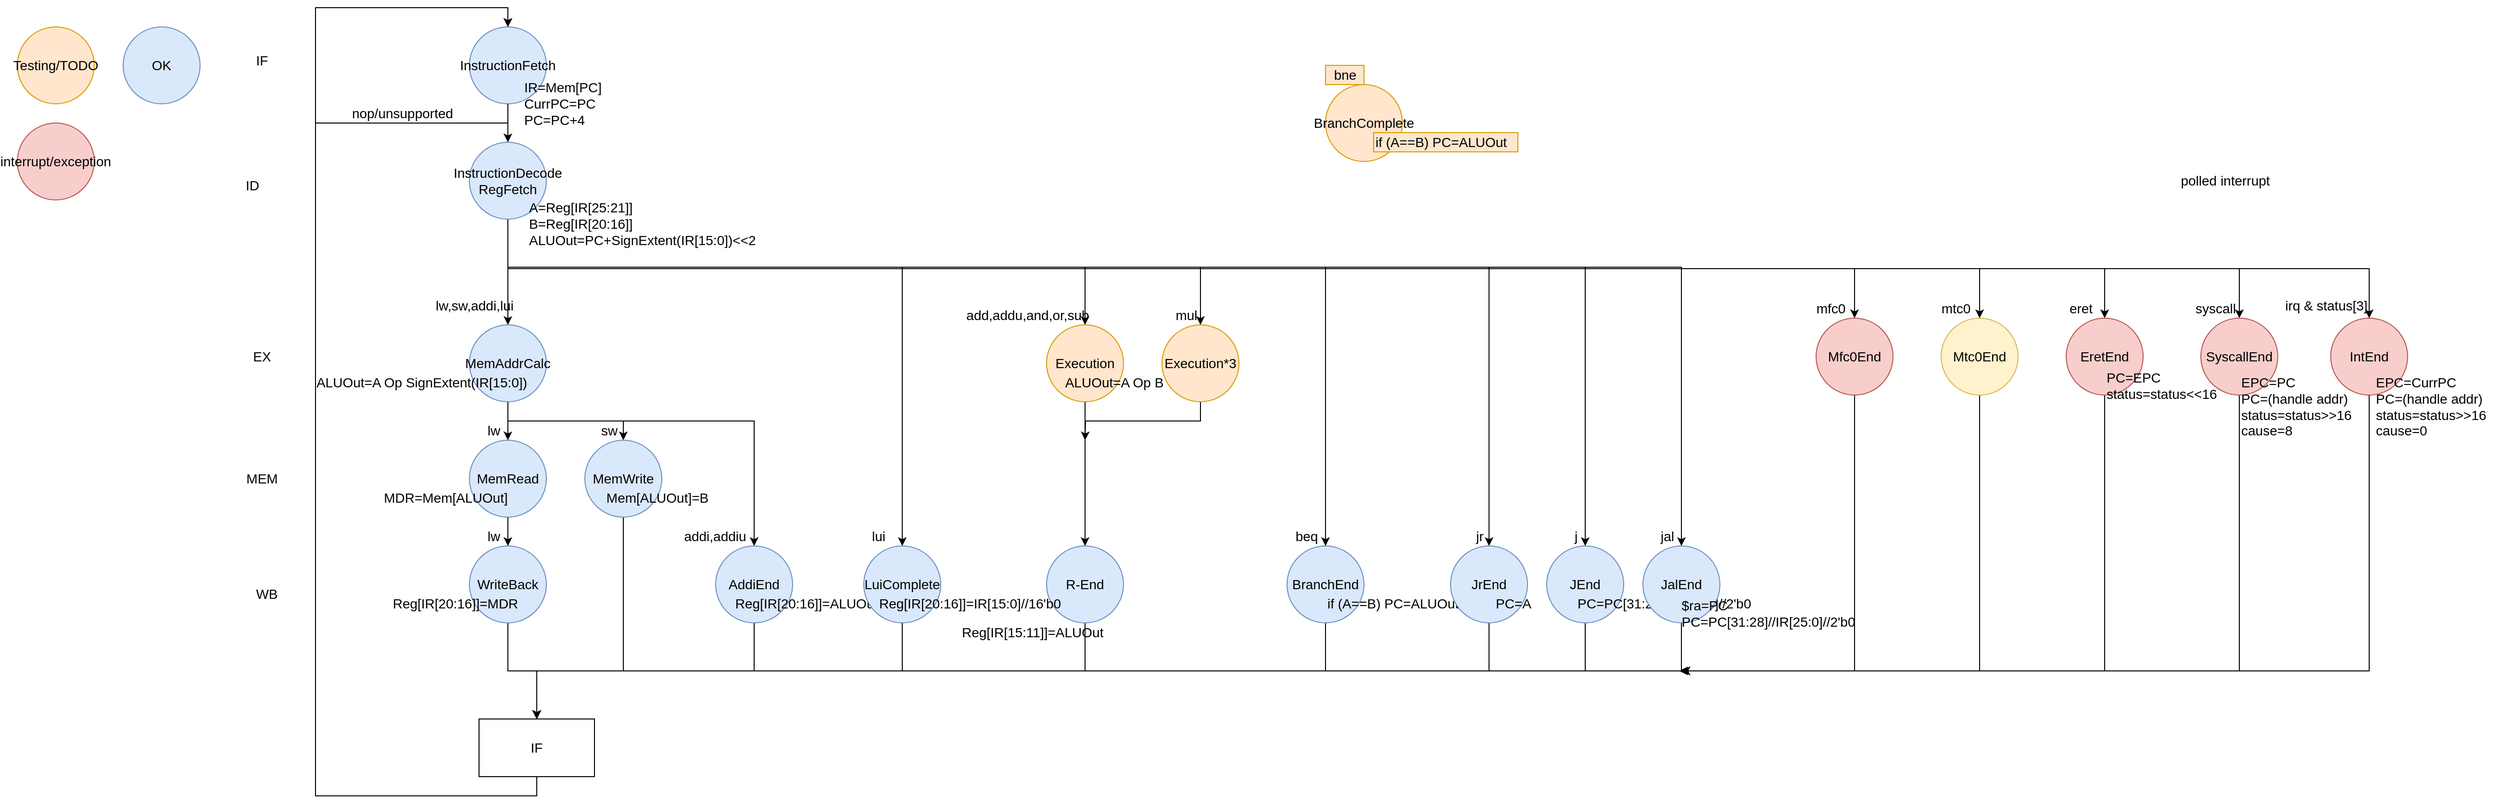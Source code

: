 <mxfile version="13.3.1" type="device"><diagram id="aFzu_sfiIZyxbT7JSSlX" name="Page-1"><mxGraphModel dx="1377" dy="976" grid="1" gridSize="10" guides="1" tooltips="1" connect="1" arrows="1" fold="1" page="0" pageScale="1" pageWidth="827" pageHeight="1169" background="none" math="0" shadow="0"><root><mxCell id="0"/><mxCell id="1" parent="0"/><mxCell id="G3zOqtBkzeMs7lULHwIA-1" style="edgeStyle=orthogonalEdgeStyle;rounded=0;orthogonalLoop=1;jettySize=auto;html=1;exitX=0.5;exitY=1;exitDx=0;exitDy=0;entryX=0.5;entryY=0;entryDx=0;entryDy=0;fontSize=14;" parent="1" source="CoAxFJWbvJNfvFkJ5I62-2" target="CoAxFJWbvJNfvFkJ5I62-3" edge="1"><mxGeometry relative="1" as="geometry"/></mxCell><mxCell id="CoAxFJWbvJNfvFkJ5I62-2" value="InstructionFetch" style="ellipse;whiteSpace=wrap;html=1;aspect=fixed;fillColor=#dae8fc;strokeColor=#6c8ebf;fontSize=14;" parent="1" vertex="1"><mxGeometry x="350" y="-180" width="80" height="80" as="geometry"/></mxCell><mxCell id="G3zOqtBkzeMs7lULHwIA-2" style="edgeStyle=orthogonalEdgeStyle;rounded=0;orthogonalLoop=1;jettySize=auto;html=1;exitX=0.5;exitY=1;exitDx=0;exitDy=0;entryX=0.5;entryY=0;entryDx=0;entryDy=0;fontSize=14;" parent="1" source="CoAxFJWbvJNfvFkJ5I62-3" target="CoAxFJWbvJNfvFkJ5I62-5" edge="1"><mxGeometry relative="1" as="geometry"/></mxCell><mxCell id="G3zOqtBkzeMs7lULHwIA-3" style="edgeStyle=orthogonalEdgeStyle;rounded=0;orthogonalLoop=1;jettySize=auto;html=1;exitX=0.5;exitY=1;exitDx=0;exitDy=0;entryX=0.5;entryY=0;entryDx=0;entryDy=0;fontSize=14;" parent="1" source="CoAxFJWbvJNfvFkJ5I62-3" target="CoAxFJWbvJNfvFkJ5I62-4" edge="1"><mxGeometry relative="1" as="geometry"><Array as="points"><mxPoint x="390" y="70"/><mxPoint x="990" y="70"/></Array></mxGeometry></mxCell><mxCell id="G3zOqtBkzeMs7lULHwIA-5" style="edgeStyle=orthogonalEdgeStyle;rounded=0;orthogonalLoop=1;jettySize=auto;html=1;exitX=0.5;exitY=1;exitDx=0;exitDy=0;fontSize=14;" parent="1" source="CoAxFJWbvJNfvFkJ5I62-3" target="CoAxFJWbvJNfvFkJ5I62-6" edge="1"><mxGeometry relative="1" as="geometry"><Array as="points"><mxPoint x="390" y="70"/><mxPoint x="1240" y="70"/></Array></mxGeometry></mxCell><mxCell id="G3zOqtBkzeMs7lULHwIA-6" style="edgeStyle=orthogonalEdgeStyle;rounded=0;orthogonalLoop=1;jettySize=auto;html=1;exitX=0.5;exitY=1;exitDx=0;exitDy=0;fontSize=14;" parent="1" source="CoAxFJWbvJNfvFkJ5I62-3" target="G3zOqtBkzeMs7lULHwIA-4" edge="1"><mxGeometry relative="1" as="geometry"><Array as="points"><mxPoint x="390" y="70"/><mxPoint x="1510" y="70"/></Array></mxGeometry></mxCell><mxCell id="G3zOqtBkzeMs7lULHwIA-36" style="edgeStyle=orthogonalEdgeStyle;rounded=0;orthogonalLoop=1;jettySize=auto;html=1;exitX=0.5;exitY=1;exitDx=0;exitDy=0;fontSize=14;" parent="1" source="CoAxFJWbvJNfvFkJ5I62-3" target="G3zOqtBkzeMs7lULHwIA-35" edge="1"><mxGeometry relative="1" as="geometry"><Array as="points"><mxPoint x="390" y="70"/><mxPoint x="1110" y="70"/></Array></mxGeometry></mxCell><mxCell id="G3zOqtBkzeMs7lULHwIA-66" style="edgeStyle=orthogonalEdgeStyle;rounded=0;orthogonalLoop=1;jettySize=auto;html=1;exitX=0.5;exitY=1;exitDx=0;exitDy=0;entryX=0.5;entryY=0;entryDx=0;entryDy=0;fontSize=14;" parent="1" source="CoAxFJWbvJNfvFkJ5I62-3" target="G3zOqtBkzeMs7lULHwIA-65" edge="1"><mxGeometry relative="1" as="geometry"><Array as="points"><mxPoint x="390" y="70"/><mxPoint x="1410" y="70"/></Array></mxGeometry></mxCell><mxCell id="BKSixOL2wt0zz8SnTax--9" style="edgeStyle=orthogonalEdgeStyle;rounded=0;orthogonalLoop=1;jettySize=auto;html=1;exitX=0.5;exitY=1;exitDx=0;exitDy=0;fontSize=14;entryX=0.5;entryY=0;entryDx=0;entryDy=0;" parent="1" target="mveK6zVBRocclIrEaDBg-1" edge="1"><mxGeometry relative="1" as="geometry"><mxPoint x="390.0" y="10" as="sourcePoint"/><mxPoint x="1610" y="350" as="targetPoint"/><Array as="points"><mxPoint x="390" y="70"/><mxPoint x="1610" y="70"/></Array></mxGeometry></mxCell><mxCell id="BKSixOL2wt0zz8SnTax--12" style="edgeStyle=orthogonalEdgeStyle;rounded=0;orthogonalLoop=1;jettySize=auto;html=1;exitX=0.5;exitY=1;exitDx=0;exitDy=0;entryX=0.5;entryY=0;entryDx=0;entryDy=0;fontSize=14;" parent="1" source="CoAxFJWbvJNfvFkJ5I62-3" target="G3zOqtBkzeMs7lULHwIA-56" edge="1"><mxGeometry relative="1" as="geometry"><Array as="points"><mxPoint x="390" y="70"/><mxPoint x="800" y="70"/></Array></mxGeometry></mxCell><mxCell id="BKSixOL2wt0zz8SnTax--25" style="edgeStyle=orthogonalEdgeStyle;rounded=0;orthogonalLoop=1;jettySize=auto;html=1;exitX=0.5;exitY=1;exitDx=0;exitDy=0;entryX=0.5;entryY=0;entryDx=0;entryDy=0;fontSize=14;" parent="1" source="CoAxFJWbvJNfvFkJ5I62-3" target="BKSixOL2wt0zz8SnTax--13" edge="1"><mxGeometry relative="1" as="geometry"/></mxCell><mxCell id="BKSixOL2wt0zz8SnTax--26" style="edgeStyle=orthogonalEdgeStyle;rounded=0;orthogonalLoop=1;jettySize=auto;html=1;exitX=0.5;exitY=1;exitDx=0;exitDy=0;entryX=0.5;entryY=0;entryDx=0;entryDy=0;fontSize=14;" parent="1" source="CoAxFJWbvJNfvFkJ5I62-3" target="BKSixOL2wt0zz8SnTax--15" edge="1"><mxGeometry relative="1" as="geometry"/></mxCell><mxCell id="BKSixOL2wt0zz8SnTax--27" style="edgeStyle=orthogonalEdgeStyle;rounded=0;orthogonalLoop=1;jettySize=auto;html=1;exitX=0.5;exitY=1;exitDx=0;exitDy=0;fontSize=14;" parent="1" source="CoAxFJWbvJNfvFkJ5I62-3" target="BKSixOL2wt0zz8SnTax--17" edge="1"><mxGeometry relative="1" as="geometry"/></mxCell><mxCell id="BKSixOL2wt0zz8SnTax--28" style="edgeStyle=orthogonalEdgeStyle;rounded=0;orthogonalLoop=1;jettySize=auto;html=1;exitX=0.5;exitY=1;exitDx=0;exitDy=0;entryX=0.5;entryY=0;entryDx=0;entryDy=0;fontSize=14;" parent="1" source="CoAxFJWbvJNfvFkJ5I62-3" target="BKSixOL2wt0zz8SnTax--19" edge="1"><mxGeometry relative="1" as="geometry"/></mxCell><mxCell id="BKSixOL2wt0zz8SnTax--42" style="edgeStyle=orthogonalEdgeStyle;rounded=0;orthogonalLoop=1;jettySize=auto;html=1;exitX=0.5;exitY=1;exitDx=0;exitDy=0;entryX=0.5;entryY=0;entryDx=0;entryDy=0;fontSize=14;" parent="1" source="CoAxFJWbvJNfvFkJ5I62-3" target="BKSixOL2wt0zz8SnTax--37" edge="1"><mxGeometry relative="1" as="geometry"/></mxCell><mxCell id="CoAxFJWbvJNfvFkJ5I62-3" value="InstructionDecode&lt;br style=&quot;font-size: 14px;&quot;&gt;RegFetch" style="ellipse;whiteSpace=wrap;html=1;aspect=fixed;fillColor=#dae8fc;strokeColor=#6c8ebf;fontSize=14;" parent="1" vertex="1"><mxGeometry x="350" y="-60" width="80" height="80" as="geometry"/></mxCell><mxCell id="G3zOqtBkzeMs7lULHwIA-26" style="edgeStyle=orthogonalEdgeStyle;rounded=0;orthogonalLoop=1;jettySize=auto;html=1;exitX=0.5;exitY=1;exitDx=0;exitDy=0;entryX=0.5;entryY=0;entryDx=0;entryDy=0;fontSize=14;" parent="1" source="CoAxFJWbvJNfvFkJ5I62-4" target="G3zOqtBkzeMs7lULHwIA-25" edge="1"><mxGeometry relative="1" as="geometry"/></mxCell><mxCell id="CoAxFJWbvJNfvFkJ5I62-4" value="Execution" style="ellipse;whiteSpace=wrap;html=1;aspect=fixed;fillColor=#ffe6cc;strokeColor=#d79b00;fontSize=14;" parent="1" vertex="1"><mxGeometry x="950" y="130" width="80" height="80" as="geometry"/></mxCell><mxCell id="G3zOqtBkzeMs7lULHwIA-14" style="edgeStyle=orthogonalEdgeStyle;rounded=0;orthogonalLoop=1;jettySize=auto;html=1;exitX=0.5;exitY=1;exitDx=0;exitDy=0;entryX=0.5;entryY=0;entryDx=0;entryDy=0;fontSize=14;" parent="1" source="CoAxFJWbvJNfvFkJ5I62-5" target="G3zOqtBkzeMs7lULHwIA-12" edge="1"><mxGeometry relative="1" as="geometry"/></mxCell><mxCell id="G3zOqtBkzeMs7lULHwIA-15" style="edgeStyle=orthogonalEdgeStyle;rounded=0;orthogonalLoop=1;jettySize=auto;html=1;exitX=0.5;exitY=1;exitDx=0;exitDy=0;entryX=0.5;entryY=0;entryDx=0;entryDy=0;fontSize=14;" parent="1" source="CoAxFJWbvJNfvFkJ5I62-5" target="G3zOqtBkzeMs7lULHwIA-13" edge="1"><mxGeometry relative="1" as="geometry"/></mxCell><mxCell id="G3zOqtBkzeMs7lULHwIA-24" style="edgeStyle=orthogonalEdgeStyle;rounded=0;orthogonalLoop=1;jettySize=auto;html=1;exitX=0.5;exitY=1;exitDx=0;exitDy=0;fontSize=14;" parent="1" source="CoAxFJWbvJNfvFkJ5I62-5" target="G3zOqtBkzeMs7lULHwIA-18" edge="1"><mxGeometry relative="1" as="geometry"><Array as="points"><mxPoint x="390" y="230"/><mxPoint x="646" y="230"/></Array></mxGeometry></mxCell><mxCell id="CoAxFJWbvJNfvFkJ5I62-5" value="MemAddrCalc" style="ellipse;whiteSpace=wrap;html=1;aspect=fixed;fillColor=#dae8fc;strokeColor=#6c8ebf;fontSize=14;" parent="1" vertex="1"><mxGeometry x="350" y="130" width="80" height="80" as="geometry"/></mxCell><mxCell id="G3zOqtBkzeMs7lULHwIA-33" style="edgeStyle=orthogonalEdgeStyle;rounded=0;orthogonalLoop=1;jettySize=auto;html=1;exitX=0.5;exitY=1;exitDx=0;exitDy=0;entryX=0.5;entryY=0;entryDx=0;entryDy=0;fontSize=14;" parent="1" source="CoAxFJWbvJNfvFkJ5I62-6" target="G3zOqtBkzeMs7lULHwIA-27" edge="1"><mxGeometry relative="1" as="geometry"><Array as="points"><mxPoint x="1240" y="490"/><mxPoint x="420" y="490"/></Array></mxGeometry></mxCell><mxCell id="CoAxFJWbvJNfvFkJ5I62-6" value="BranchEnd" style="ellipse;whiteSpace=wrap;html=1;aspect=fixed;fillColor=#dae8fc;strokeColor=#6c8ebf;fontSize=14;" parent="1" vertex="1"><mxGeometry x="1200" y="360" width="80" height="80" as="geometry"/></mxCell><mxCell id="G3zOqtBkzeMs7lULHwIA-34" style="edgeStyle=orthogonalEdgeStyle;rounded=0;orthogonalLoop=1;jettySize=auto;html=1;exitX=0.5;exitY=1;exitDx=0;exitDy=0;fontSize=14;" parent="1" source="G3zOqtBkzeMs7lULHwIA-4" target="G3zOqtBkzeMs7lULHwIA-27" edge="1"><mxGeometry relative="1" as="geometry"><Array as="points"><mxPoint x="1510" y="490"/><mxPoint x="420" y="490"/></Array></mxGeometry></mxCell><mxCell id="G3zOqtBkzeMs7lULHwIA-4" value="JEnd" style="ellipse;whiteSpace=wrap;html=1;aspect=fixed;fillColor=#dae8fc;strokeColor=#6c8ebf;fontSize=14;" parent="1" vertex="1"><mxGeometry x="1470" y="360" width="80" height="80" as="geometry"/></mxCell><mxCell id="G3zOqtBkzeMs7lULHwIA-7" value="lw,sw,addi,lui" style="text;html=1;align=center;verticalAlign=middle;resizable=0;points=[];autosize=1;fontSize=14;" parent="1" vertex="1"><mxGeometry x="305" y="100" width="100" height="20" as="geometry"/></mxCell><mxCell id="G3zOqtBkzeMs7lULHwIA-8" value="add,addu,and,or,sub" style="text;html=1;align=center;verticalAlign=middle;resizable=0;points=[];autosize=1;fontSize=14;" parent="1" vertex="1"><mxGeometry x="860" y="110" width="140" height="20" as="geometry"/></mxCell><mxCell id="G3zOqtBkzeMs7lULHwIA-9" value="beq" style="text;html=1;align=center;verticalAlign=middle;resizable=0;points=[];autosize=1;fontSize=14;" parent="1" vertex="1"><mxGeometry x="1200" y="340" width="40" height="20" as="geometry"/></mxCell><mxCell id="G3zOqtBkzeMs7lULHwIA-10" value="j" style="text;html=1;align=center;verticalAlign=middle;resizable=0;points=[];autosize=1;fontSize=14;" parent="1" vertex="1"><mxGeometry x="1490" y="340" width="20" height="20" as="geometry"/></mxCell><mxCell id="G3zOqtBkzeMs7lULHwIA-21" style="edgeStyle=orthogonalEdgeStyle;rounded=0;orthogonalLoop=1;jettySize=auto;html=1;exitX=0.5;exitY=1;exitDx=0;exitDy=0;entryX=0.5;entryY=0;entryDx=0;entryDy=0;fontSize=14;" parent="1" source="G3zOqtBkzeMs7lULHwIA-12" target="G3zOqtBkzeMs7lULHwIA-20" edge="1"><mxGeometry relative="1" as="geometry"/></mxCell><mxCell id="G3zOqtBkzeMs7lULHwIA-12" value="MemRead" style="ellipse;whiteSpace=wrap;html=1;aspect=fixed;fillColor=#dae8fc;strokeColor=#6c8ebf;fontSize=14;" parent="1" vertex="1"><mxGeometry x="350" y="250" width="80" height="80" as="geometry"/></mxCell><mxCell id="G3zOqtBkzeMs7lULHwIA-29" style="edgeStyle=orthogonalEdgeStyle;rounded=0;orthogonalLoop=1;jettySize=auto;html=1;exitX=0.5;exitY=1;exitDx=0;exitDy=0;fontSize=14;" parent="1" source="G3zOqtBkzeMs7lULHwIA-13" edge="1"><mxGeometry relative="1" as="geometry"><mxPoint x="420" y="540" as="targetPoint"/><Array as="points"><mxPoint x="510" y="490"/><mxPoint x="420" y="490"/></Array></mxGeometry></mxCell><mxCell id="G3zOqtBkzeMs7lULHwIA-13" value="MemWrite" style="ellipse;whiteSpace=wrap;html=1;aspect=fixed;fillColor=#dae8fc;strokeColor=#6c8ebf;fontSize=14;" parent="1" vertex="1"><mxGeometry x="470" y="250" width="80" height="80" as="geometry"/></mxCell><mxCell id="G3zOqtBkzeMs7lULHwIA-16" value="lw" style="text;html=1;align=center;verticalAlign=middle;resizable=0;points=[];autosize=1;fontSize=14;" parent="1" vertex="1"><mxGeometry x="360" y="230" width="30" height="20" as="geometry"/></mxCell><mxCell id="G3zOqtBkzeMs7lULHwIA-17" value="sw" style="text;html=1;align=center;verticalAlign=middle;resizable=0;points=[];autosize=1;fontSize=14;" parent="1" vertex="1"><mxGeometry x="480" y="230" width="30" height="20" as="geometry"/></mxCell><mxCell id="G3zOqtBkzeMs7lULHwIA-30" style="edgeStyle=orthogonalEdgeStyle;rounded=0;orthogonalLoop=1;jettySize=auto;html=1;exitX=0.5;exitY=1;exitDx=0;exitDy=0;entryX=0.5;entryY=0;entryDx=0;entryDy=0;fontSize=14;" parent="1" source="G3zOqtBkzeMs7lULHwIA-18" target="G3zOqtBkzeMs7lULHwIA-27" edge="1"><mxGeometry relative="1" as="geometry"><Array as="points"><mxPoint x="646" y="490"/><mxPoint x="420" y="490"/></Array></mxGeometry></mxCell><mxCell id="G3zOqtBkzeMs7lULHwIA-18" value="AddiEnd" style="ellipse;whiteSpace=wrap;html=1;aspect=fixed;fillColor=#dae8fc;strokeColor=#6c8ebf;fontSize=14;" parent="1" vertex="1"><mxGeometry x="606" y="360" width="80" height="80" as="geometry"/></mxCell><mxCell id="G3zOqtBkzeMs7lULHwIA-19" value="addi,addiu" style="text;html=1;align=center;verticalAlign=middle;resizable=0;points=[];autosize=1;fontSize=14;" parent="1" vertex="1"><mxGeometry x="565" y="340" width="80" height="20" as="geometry"/></mxCell><mxCell id="G3zOqtBkzeMs7lULHwIA-28" style="edgeStyle=orthogonalEdgeStyle;rounded=0;orthogonalLoop=1;jettySize=auto;html=1;exitX=0.5;exitY=1;exitDx=0;exitDy=0;entryX=0.5;entryY=0;entryDx=0;entryDy=0;fontSize=14;" parent="1" source="G3zOqtBkzeMs7lULHwIA-20" target="G3zOqtBkzeMs7lULHwIA-27" edge="1"><mxGeometry relative="1" as="geometry"/></mxCell><mxCell id="G3zOqtBkzeMs7lULHwIA-20" value="WriteBack" style="ellipse;whiteSpace=wrap;html=1;aspect=fixed;fillColor=#dae8fc;strokeColor=#6c8ebf;fontSize=14;" parent="1" vertex="1"><mxGeometry x="350" y="360" width="80" height="80" as="geometry"/></mxCell><mxCell id="G3zOqtBkzeMs7lULHwIA-22" value="lw" style="text;html=1;align=center;verticalAlign=middle;resizable=0;points=[];autosize=1;fontSize=14;" parent="1" vertex="1"><mxGeometry x="360" y="340" width="30" height="20" as="geometry"/></mxCell><mxCell id="G3zOqtBkzeMs7lULHwIA-31" style="edgeStyle=orthogonalEdgeStyle;rounded=0;orthogonalLoop=1;jettySize=auto;html=1;exitX=0.5;exitY=1;exitDx=0;exitDy=0;fontSize=14;" parent="1" source="G3zOqtBkzeMs7lULHwIA-25" edge="1"><mxGeometry relative="1" as="geometry"><mxPoint x="420" y="540" as="targetPoint"/><Array as="points"><mxPoint x="990" y="490"/><mxPoint x="420" y="490"/></Array></mxGeometry></mxCell><mxCell id="G3zOqtBkzeMs7lULHwIA-25" value="R-End" style="ellipse;whiteSpace=wrap;html=1;aspect=fixed;fillColor=#dae8fc;strokeColor=#6c8ebf;fontSize=14;" parent="1" vertex="1"><mxGeometry x="950" y="360" width="80" height="80" as="geometry"/></mxCell><mxCell id="G3zOqtBkzeMs7lULHwIA-39" style="edgeStyle=orthogonalEdgeStyle;rounded=0;orthogonalLoop=1;jettySize=auto;html=1;exitX=0.5;exitY=1;exitDx=0;exitDy=0;entryX=0.5;entryY=0;entryDx=0;entryDy=0;fontSize=14;" parent="1" source="G3zOqtBkzeMs7lULHwIA-27" target="CoAxFJWbvJNfvFkJ5I62-2" edge="1"><mxGeometry relative="1" as="geometry"><Array as="points"><mxPoint x="420" y="620"/><mxPoint x="190" y="620"/><mxPoint x="190" y="-200"/><mxPoint x="390" y="-200"/></Array></mxGeometry></mxCell><mxCell id="G3zOqtBkzeMs7lULHwIA-27" value="IF" style="rounded=0;whiteSpace=wrap;html=1;fontSize=14;" parent="1" vertex="1"><mxGeometry x="360" y="540" width="120" height="60" as="geometry"/></mxCell><mxCell id="G3zOqtBkzeMs7lULHwIA-38" style="edgeStyle=orthogonalEdgeStyle;rounded=0;orthogonalLoop=1;jettySize=auto;html=1;exitX=0.5;exitY=1;exitDx=0;exitDy=0;fontSize=14;" parent="1" source="G3zOqtBkzeMs7lULHwIA-35" edge="1"><mxGeometry relative="1" as="geometry"><mxPoint x="990" y="250" as="targetPoint"/></mxGeometry></mxCell><mxCell id="G3zOqtBkzeMs7lULHwIA-35" value="Execution*3" style="ellipse;whiteSpace=wrap;html=1;aspect=fixed;fillColor=#ffe6cc;strokeColor=#d79b00;fontSize=14;" parent="1" vertex="1"><mxGeometry x="1070" y="130" width="80" height="80" as="geometry"/></mxCell><mxCell id="G3zOqtBkzeMs7lULHwIA-37" value="mul" style="text;html=1;align=center;verticalAlign=middle;resizable=0;points=[];autosize=1;fontSize=14;" parent="1" vertex="1"><mxGeometry x="1075" y="110" width="40" height="20" as="geometry"/></mxCell><mxCell id="G3zOqtBkzeMs7lULHwIA-42" value="IR=Mem[PC]&lt;br&gt;CurrPC=PC&lt;br style=&quot;font-size: 14px&quot;&gt;PC=PC+4" style="text;html=1;align=left;verticalAlign=middle;resizable=0;points=[];autosize=1;fontSize=14;" parent="1" vertex="1"><mxGeometry x="405" y="-130" width="100" height="60" as="geometry"/></mxCell><mxCell id="G3zOqtBkzeMs7lULHwIA-43" value="A=Reg[IR[25:21]]&lt;br style=&quot;font-size: 14px;&quot;&gt;B=Reg[IR[20:16]]&lt;br style=&quot;font-size: 14px;&quot;&gt;ALUOut=PC+SignExtent(IR[15:0])&amp;lt;&amp;lt;2" style="text;html=1;align=left;verticalAlign=middle;resizable=0;points=[];autosize=1;fontSize=14;" parent="1" vertex="1"><mxGeometry x="410" y="-5" width="250" height="60" as="geometry"/></mxCell><mxCell id="G3zOqtBkzeMs7lULHwIA-44" value="ALUOut=A Op SignExtent(IR[15:0])" style="text;html=1;align=center;verticalAlign=middle;resizable=0;points=[];autosize=1;fontSize=14;" parent="1" vertex="1"><mxGeometry x="185" y="180" width="230" height="20" as="geometry"/></mxCell><mxCell id="G3zOqtBkzeMs7lULHwIA-45" value="PC=PC[31:28]//IR[25:0]//2'b0" style="text;html=1;align=left;verticalAlign=middle;resizable=0;points=[];autosize=1;fontSize=14;" parent="1" vertex="1"><mxGeometry x="1500" y="410" width="200" height="20" as="geometry"/></mxCell><mxCell id="G3zOqtBkzeMs7lULHwIA-46" value="if (A==B) PC=ALUOut" style="text;html=1;align=left;verticalAlign=middle;resizable=0;points=[];autosize=1;fontSize=14;" parent="1" vertex="1"><mxGeometry x="1240" y="410" width="150" height="20" as="geometry"/></mxCell><mxCell id="G3zOqtBkzeMs7lULHwIA-48" value="Reg[IR[15:11]]=ALUOut" style="text;html=1;align=left;verticalAlign=middle;resizable=0;points=[];autosize=1;fontSize=14;" parent="1" vertex="1"><mxGeometry x="860" y="440" width="160" height="20" as="geometry"/></mxCell><mxCell id="G3zOqtBkzeMs7lULHwIA-49" value="Reg[IR[20:16]]=MDR" style="text;html=1;align=center;verticalAlign=middle;resizable=0;points=[];autosize=1;fontSize=14;" parent="1" vertex="1"><mxGeometry x="260" y="410" width="150" height="20" as="geometry"/></mxCell><mxCell id="G3zOqtBkzeMs7lULHwIA-50" value="MDR=Mem[ALUOut]" style="text;html=1;align=center;verticalAlign=middle;resizable=0;points=[];autosize=1;fontSize=14;" parent="1" vertex="1"><mxGeometry x="255" y="300" width="140" height="20" as="geometry"/></mxCell><mxCell id="G3zOqtBkzeMs7lULHwIA-51" value="Mem[ALUOut]=B" style="text;html=1;align=center;verticalAlign=middle;resizable=0;points=[];autosize=1;fontSize=14;" parent="1" vertex="1"><mxGeometry x="485" y="300" width="120" height="20" as="geometry"/></mxCell><mxCell id="G3zOqtBkzeMs7lULHwIA-52" value="BranchComplete" style="ellipse;whiteSpace=wrap;html=1;aspect=fixed;fillColor=#ffe6cc;strokeColor=#d79b00;fontSize=14;" parent="1" vertex="1"><mxGeometry x="1240" y="-120" width="80" height="80" as="geometry"/></mxCell><mxCell id="G3zOqtBkzeMs7lULHwIA-53" value="bne" style="text;html=1;align=center;verticalAlign=middle;resizable=0;points=[];autosize=1;fillColor=#ffe6cc;strokeColor=#d79b00;fontSize=14;" parent="1" vertex="1"><mxGeometry x="1240" y="-140" width="40" height="20" as="geometry"/></mxCell><mxCell id="G3zOqtBkzeMs7lULHwIA-54" value="if (A==B) PC=ALUOut" style="text;html=1;align=left;verticalAlign=middle;resizable=0;points=[];autosize=1;fillColor=#ffe6cc;strokeColor=#d79b00;fontSize=14;" parent="1" vertex="1"><mxGeometry x="1290" y="-70" width="150" height="20" as="geometry"/></mxCell><mxCell id="G3zOqtBkzeMs7lULHwIA-55" value="Reg[IR[20:16]]=ALUOut" style="text;html=1;align=center;verticalAlign=middle;resizable=0;points=[];autosize=1;fontSize=14;" parent="1" vertex="1"><mxGeometry x="620" y="410" width="160" height="20" as="geometry"/></mxCell><mxCell id="G3zOqtBkzeMs7lULHwIA-59" style="edgeStyle=orthogonalEdgeStyle;rounded=0;orthogonalLoop=1;jettySize=auto;html=1;entryX=0.5;entryY=0;entryDx=0;entryDy=0;fontSize=14;" parent="1" source="G3zOqtBkzeMs7lULHwIA-56" target="G3zOqtBkzeMs7lULHwIA-27" edge="1"><mxGeometry relative="1" as="geometry"><Array as="points"><mxPoint x="800" y="490"/><mxPoint x="420" y="490"/></Array></mxGeometry></mxCell><mxCell id="G3zOqtBkzeMs7lULHwIA-56" value="LuiComplete" style="ellipse;whiteSpace=wrap;html=1;aspect=fixed;fillColor=#dae8fc;strokeColor=#6c8ebf;fontSize=14;" parent="1" vertex="1"><mxGeometry x="760" y="360" width="80" height="80" as="geometry"/></mxCell><mxCell id="G3zOqtBkzeMs7lULHwIA-58" value="lui" style="text;html=1;align=center;verticalAlign=middle;resizable=0;points=[];autosize=1;fontSize=14;" parent="1" vertex="1"><mxGeometry x="760" y="340" width="30" height="20" as="geometry"/></mxCell><mxCell id="G3zOqtBkzeMs7lULHwIA-60" value="Reg[IR[20:16]]=IR[15:0]//16'b0" style="text;html=1;align=center;verticalAlign=middle;resizable=0;points=[];autosize=1;fontSize=14;" parent="1" vertex="1"><mxGeometry x="770" y="410" width="200" height="20" as="geometry"/></mxCell><mxCell id="G3zOqtBkzeMs7lULHwIA-70" style="edgeStyle=orthogonalEdgeStyle;rounded=0;orthogonalLoop=1;jettySize=auto;html=1;exitX=0.5;exitY=1;exitDx=0;exitDy=0;entryX=0.5;entryY=0;entryDx=0;entryDy=0;fontSize=14;" parent="1" source="G3zOqtBkzeMs7lULHwIA-65" target="G3zOqtBkzeMs7lULHwIA-27" edge="1"><mxGeometry relative="1" as="geometry"><mxPoint x="417.44" y="540" as="targetPoint"/><Array as="points"><mxPoint x="1410" y="490"/><mxPoint x="420" y="490"/></Array></mxGeometry></mxCell><mxCell id="G3zOqtBkzeMs7lULHwIA-65" value="JrEnd" style="ellipse;whiteSpace=wrap;html=1;aspect=fixed;fillColor=#dae8fc;strokeColor=#6c8ebf;fontSize=14;" parent="1" vertex="1"><mxGeometry x="1370" y="360" width="80" height="80" as="geometry"/></mxCell><mxCell id="G3zOqtBkzeMs7lULHwIA-67" value="jr" style="text;html=1;align=center;verticalAlign=middle;resizable=0;points=[];autosize=1;fontSize=14;" parent="1" vertex="1"><mxGeometry x="1390" y="340" width="20" height="20" as="geometry"/></mxCell><mxCell id="G3zOqtBkzeMs7lULHwIA-68" value="PC=A" style="text;html=1;align=center;verticalAlign=middle;resizable=0;points=[];autosize=1;fontSize=14;" parent="1" vertex="1"><mxGeometry x="1410" y="410" width="50" height="20" as="geometry"/></mxCell><mxCell id="G3zOqtBkzeMs7lULHwIA-69" value="ALUOut=A Op B" style="text;html=1;align=center;verticalAlign=middle;resizable=0;points=[];autosize=1;fontSize=14;" parent="1" vertex="1"><mxGeometry x="960" y="180" width="120" height="20" as="geometry"/></mxCell><mxCell id="G3zOqtBkzeMs7lULHwIA-71" style="edgeStyle=orthogonalEdgeStyle;rounded=0;orthogonalLoop=1;jettySize=auto;html=1;exitX=0.5;exitY=1;exitDx=0;exitDy=0;entryX=0.5;entryY=0;entryDx=0;entryDy=0;fontSize=14;" parent="1" source="CoAxFJWbvJNfvFkJ5I62-2" target="CoAxFJWbvJNfvFkJ5I62-2" edge="1"><mxGeometry relative="1" as="geometry"><Array as="points"><mxPoint x="390" y="-80"/><mxPoint x="190" y="-80"/><mxPoint x="190" y="-200"/><mxPoint x="390" y="-200"/></Array></mxGeometry></mxCell><mxCell id="G3zOqtBkzeMs7lULHwIA-72" value="nop/unsupported" style="text;html=1;align=center;verticalAlign=middle;resizable=0;points=[];autosize=1;fontSize=14;" parent="1" vertex="1"><mxGeometry x="220" y="-100" width="120" height="20" as="geometry"/></mxCell><mxCell id="mveK6zVBRocclIrEaDBg-7" style="edgeStyle=orthogonalEdgeStyle;rounded=0;orthogonalLoop=1;jettySize=auto;html=1;exitX=0.5;exitY=1;exitDx=0;exitDy=0;fontSize=14;" parent="1" source="mveK6zVBRocclIrEaDBg-1" target="G3zOqtBkzeMs7lULHwIA-27" edge="1"><mxGeometry relative="1" as="geometry"><Array as="points"><mxPoint x="1610" y="490"/><mxPoint x="420" y="490"/></Array></mxGeometry></mxCell><mxCell id="mveK6zVBRocclIrEaDBg-1" value="JalEnd" style="ellipse;whiteSpace=wrap;html=1;aspect=fixed;fillColor=#dae8fc;strokeColor=#6c8ebf;fontSize=14;" parent="1" vertex="1"><mxGeometry x="1570" y="360" width="80" height="80" as="geometry"/></mxCell><mxCell id="mveK6zVBRocclIrEaDBg-2" value="jal" style="text;html=1;align=center;verticalAlign=middle;resizable=0;points=[];autosize=1;fontSize=14;" parent="1" vertex="1"><mxGeometry x="1580" y="340" width="30" height="20" as="geometry"/></mxCell><mxCell id="mveK6zVBRocclIrEaDBg-3" value="&lt;div style=&quot;text-align: left; font-size: 14px;&quot;&gt;&lt;span style=&quot;font-size: 14px;&quot;&gt;$ra=PC&lt;/span&gt;&lt;/div&gt;&lt;span style=&quot;font-size: 14px;&quot;&gt;&lt;div style=&quot;text-align: left; font-size: 14px;&quot;&gt;&lt;span style=&quot;font-size: 14px;&quot;&gt;PC=PC[31:28]//IR[25:0]//2'b0&lt;/span&gt;&lt;/div&gt;&lt;/span&gt;" style="text;html=1;align=center;verticalAlign=middle;resizable=0;points=[];autosize=1;fontSize=14;" parent="1" vertex="1"><mxGeometry x="1600" y="410" width="200" height="40" as="geometry"/></mxCell><mxCell id="BKSixOL2wt0zz8SnTax--2" value="IF" style="text;html=1;align=center;verticalAlign=middle;resizable=0;points=[];autosize=1;fontSize=14;" parent="1" vertex="1"><mxGeometry x="119" y="-155" width="30" height="20" as="geometry"/></mxCell><mxCell id="BKSixOL2wt0zz8SnTax--3" value="ID" style="text;html=1;align=center;verticalAlign=middle;resizable=0;points=[];autosize=1;fontSize=14;" parent="1" vertex="1"><mxGeometry x="109" y="-25" width="30" height="20" as="geometry"/></mxCell><mxCell id="BKSixOL2wt0zz8SnTax--4" value="EX" style="text;html=1;align=center;verticalAlign=middle;resizable=0;points=[];autosize=1;fontSize=14;" parent="1" vertex="1"><mxGeometry x="119" y="153" width="30" height="20" as="geometry"/></mxCell><mxCell id="BKSixOL2wt0zz8SnTax--5" value="MEM" style="text;html=1;align=center;verticalAlign=middle;resizable=0;points=[];autosize=1;fontSize=14;" parent="1" vertex="1"><mxGeometry x="109" y="280" width="50" height="20" as="geometry"/></mxCell><mxCell id="BKSixOL2wt0zz8SnTax--6" value="WB" style="text;html=1;align=center;verticalAlign=middle;resizable=0;points=[];autosize=1;fontSize=14;" parent="1" vertex="1"><mxGeometry x="119" y="400" width="40" height="20" as="geometry"/></mxCell><mxCell id="BKSixOL2wt0zz8SnTax--10" value="Testing/TODO" style="ellipse;whiteSpace=wrap;html=1;aspect=fixed;fontSize=14;fillColor=#ffe6cc;strokeColor=#d79b00;" parent="1" vertex="1"><mxGeometry x="-120" y="-180" width="80" height="80" as="geometry"/></mxCell><mxCell id="BKSixOL2wt0zz8SnTax--11" value="OK" style="ellipse;whiteSpace=wrap;html=1;aspect=fixed;fontSize=14;fillColor=#dae8fc;strokeColor=#6c8ebf;" parent="1" vertex="1"><mxGeometry x="-10" y="-180" width="80" height="80" as="geometry"/></mxCell><mxCell id="BKSixOL2wt0zz8SnTax--34" style="edgeStyle=orthogonalEdgeStyle;rounded=0;orthogonalLoop=1;jettySize=auto;html=1;exitX=0.5;exitY=1;exitDx=0;exitDy=0;fontSize=14;" parent="1" source="BKSixOL2wt0zz8SnTax--13" edge="1"><mxGeometry relative="1" as="geometry"><mxPoint x="1610" y="490" as="targetPoint"/><Array as="points"><mxPoint x="1790" y="490"/></Array></mxGeometry></mxCell><mxCell id="BKSixOL2wt0zz8SnTax--13" value="Mfc0End" style="ellipse;whiteSpace=wrap;html=1;aspect=fixed;fontSize=14;fillColor=#f8cecc;strokeColor=#b85450;" parent="1" vertex="1"><mxGeometry x="1750" y="123" width="80" height="80" as="geometry"/></mxCell><mxCell id="BKSixOL2wt0zz8SnTax--14" value="mfc0" style="text;html=1;align=center;verticalAlign=middle;resizable=0;points=[];autosize=1;fontSize=14;" parent="1" vertex="1"><mxGeometry x="1740" y="103" width="50" height="20" as="geometry"/></mxCell><mxCell id="BKSixOL2wt0zz8SnTax--33" style="edgeStyle=orthogonalEdgeStyle;rounded=0;orthogonalLoop=1;jettySize=auto;html=1;exitX=0.5;exitY=1;exitDx=0;exitDy=0;fontSize=14;" parent="1" source="BKSixOL2wt0zz8SnTax--15" edge="1"><mxGeometry relative="1" as="geometry"><mxPoint x="1610" y="490" as="targetPoint"/><Array as="points"><mxPoint x="1920" y="490"/></Array></mxGeometry></mxCell><mxCell id="BKSixOL2wt0zz8SnTax--15" value="Mtc0End" style="ellipse;whiteSpace=wrap;html=1;aspect=fixed;fontSize=14;fillColor=#fff2cc;strokeColor=#d6b656;" parent="1" vertex="1"><mxGeometry x="1880" y="123" width="80" height="80" as="geometry"/></mxCell><mxCell id="BKSixOL2wt0zz8SnTax--16" value="mtc0" style="text;html=1;align=center;verticalAlign=middle;resizable=0;points=[];autosize=1;fontSize=14;" parent="1" vertex="1"><mxGeometry x="1870" y="103" width="50" height="20" as="geometry"/></mxCell><mxCell id="BKSixOL2wt0zz8SnTax--31" style="edgeStyle=orthogonalEdgeStyle;rounded=0;orthogonalLoop=1;jettySize=auto;html=1;fontSize=14;" parent="1" source="BKSixOL2wt0zz8SnTax--17" edge="1"><mxGeometry relative="1" as="geometry"><mxPoint x="1610" y="490" as="targetPoint"/><Array as="points"><mxPoint x="2050" y="490"/></Array></mxGeometry></mxCell><mxCell id="BKSixOL2wt0zz8SnTax--17" value="EretEnd" style="ellipse;whiteSpace=wrap;html=1;aspect=fixed;fontSize=14;fillColor=#f8cecc;strokeColor=#b85450;" parent="1" vertex="1"><mxGeometry x="2010" y="123" width="80" height="80" as="geometry"/></mxCell><mxCell id="BKSixOL2wt0zz8SnTax--18" value="eret" style="text;html=1;align=center;verticalAlign=middle;resizable=0;points=[];autosize=1;fontSize=14;" parent="1" vertex="1"><mxGeometry x="2005" y="103" width="40" height="20" as="geometry"/></mxCell><mxCell id="BKSixOL2wt0zz8SnTax--35" style="edgeStyle=orthogonalEdgeStyle;rounded=0;orthogonalLoop=1;jettySize=auto;html=1;exitX=0.5;exitY=1;exitDx=0;exitDy=0;fontSize=14;" parent="1" source="BKSixOL2wt0zz8SnTax--19" edge="1"><mxGeometry relative="1" as="geometry"><mxPoint x="1610" y="490" as="targetPoint"/><Array as="points"><mxPoint x="2190" y="490"/></Array></mxGeometry></mxCell><mxCell id="BKSixOL2wt0zz8SnTax--19" value="SyscallEnd" style="ellipse;whiteSpace=wrap;html=1;aspect=fixed;fontSize=14;fillColor=#f8cecc;strokeColor=#b85450;" parent="1" vertex="1"><mxGeometry x="2150" y="123" width="80" height="80" as="geometry"/></mxCell><mxCell id="BKSixOL2wt0zz8SnTax--20" value="syscall" style="text;html=1;align=center;verticalAlign=middle;resizable=0;points=[];autosize=1;fontSize=14;" parent="1" vertex="1"><mxGeometry x="2135" y="103" width="60" height="20" as="geometry"/></mxCell><mxCell id="BKSixOL2wt0zz8SnTax--21" value="PC=EPC&lt;br&gt;status=status&amp;lt;&amp;lt;16" style="text;html=1;align=left;verticalAlign=middle;resizable=0;points=[];autosize=1;fontSize=14;" parent="1" vertex="1"><mxGeometry x="2050" y="173" width="130" height="40" as="geometry"/></mxCell><mxCell id="BKSixOL2wt0zz8SnTax--22" value="EPC=PC&lt;br&gt;PC=(handle addr)&lt;br&gt;status=status&amp;gt;&amp;gt;16&lt;br&gt;cause=8" style="text;html=1;align=left;verticalAlign=middle;resizable=0;points=[];autosize=1;fontSize=14;" parent="1" vertex="1"><mxGeometry x="2190" y="180" width="130" height="70" as="geometry"/></mxCell><mxCell id="BKSixOL2wt0zz8SnTax--23" value="interrupt/exception" style="ellipse;whiteSpace=wrap;html=1;aspect=fixed;fontSize=14;fillColor=#f8cecc;strokeColor=#b85450;" parent="1" vertex="1"><mxGeometry x="-120" y="-80" width="80" height="80" as="geometry"/></mxCell><mxCell id="BKSixOL2wt0zz8SnTax--24" value="polled interrupt" style="text;html=1;align=center;verticalAlign=middle;resizable=0;points=[];autosize=1;fontSize=14;" parent="1" vertex="1"><mxGeometry x="2120" y="-30" width="110" height="20" as="geometry"/></mxCell><mxCell id="BKSixOL2wt0zz8SnTax--40" style="edgeStyle=orthogonalEdgeStyle;rounded=0;orthogonalLoop=1;jettySize=auto;html=1;exitX=0.5;exitY=1;exitDx=0;exitDy=0;fontSize=14;" parent="1" source="BKSixOL2wt0zz8SnTax--37" edge="1"><mxGeometry relative="1" as="geometry"><mxPoint x="1607.696" y="490" as="targetPoint"/><Array as="points"><mxPoint x="2325" y="490"/></Array></mxGeometry></mxCell><mxCell id="BKSixOL2wt0zz8SnTax--37" value="IntEnd" style="ellipse;whiteSpace=wrap;html=1;aspect=fixed;fontSize=14;fillColor=#f8cecc;strokeColor=#b85450;" parent="1" vertex="1"><mxGeometry x="2285" y="123" width="80" height="80" as="geometry"/></mxCell><mxCell id="BKSixOL2wt0zz8SnTax--38" value="irq &amp;amp; status[3]" style="text;html=1;align=center;verticalAlign=middle;resizable=0;points=[];autosize=1;fontSize=14;" parent="1" vertex="1"><mxGeometry x="2230" y="100" width="100" height="20" as="geometry"/></mxCell><mxCell id="BKSixOL2wt0zz8SnTax--39" value="EPC=CurrPC&lt;br&gt;PC=(handle addr)&lt;br&gt;status=status&amp;gt;&amp;gt;16&lt;br&gt;cause=0" style="text;html=1;align=left;verticalAlign=middle;resizable=0;points=[];autosize=1;fontSize=14;" parent="1" vertex="1"><mxGeometry x="2330" y="180" width="130" height="70" as="geometry"/></mxCell></root></mxGraphModel></diagram></mxfile>